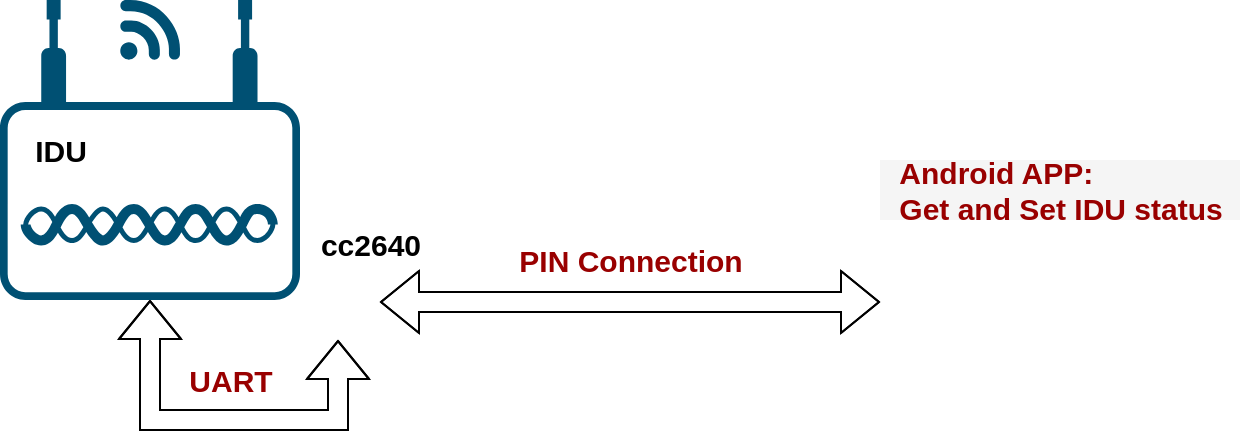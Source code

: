 <mxfile version="14.0.4" type="github">
  <diagram id="T26eJrPITHoP8e0tM_Jg" name="Page-1">
    <mxGraphModel dx="1102" dy="582" grid="1" gridSize="10" guides="1" tooltips="1" connect="1" arrows="1" fold="1" page="1" pageScale="1" pageWidth="850" pageHeight="1100" math="0" shadow="0">
      <root>
        <mxCell id="0" />
        <mxCell id="1" parent="0" />
        <mxCell id="3X0VyATacqPAaUVpvBAy-6" style="edgeStyle=orthogonalEdgeStyle;shape=flexArrow;rounded=0;orthogonalLoop=1;jettySize=auto;html=1;entryX=0.5;entryY=1;entryDx=0;entryDy=0;startArrow=block;" edge="1" parent="1" source="3X0VyATacqPAaUVpvBAy-2" target="3X0VyATacqPAaUVpvBAy-3">
          <mxGeometry relative="1" as="geometry">
            <mxPoint x="270" y="500" as="targetPoint" />
            <Array as="points">
              <mxPoint x="205" y="390" />
              <mxPoint x="299" y="390" />
            </Array>
          </mxGeometry>
        </mxCell>
        <mxCell id="3X0VyATacqPAaUVpvBAy-2" value="" style="points=[[0.03,0.36,0],[0.18,0,0],[0.5,0.34,0],[0.82,0,0],[0.97,0.36,0],[1,0.67,0],[0.975,0.975,0],[0.5,1,0],[0.025,0.975,0],[0,0.67,0]];verticalLabelPosition=bottom;html=1;verticalAlign=top;aspect=fixed;align=center;pointerEvents=1;shape=mxgraph.cisco19.wireless_access_point;fillColor=#005073;strokeColor=none;" vertex="1" parent="1">
          <mxGeometry x="130" y="180" width="150" height="150" as="geometry" />
        </mxCell>
        <mxCell id="3X0VyATacqPAaUVpvBAy-3" value="" style="shape=image;html=1;verticalAlign=top;verticalLabelPosition=bottom;labelBackgroundColor=#ffffff;imageAspect=0;aspect=fixed;image=https://cdn2.iconfinder.com/data/icons/orbiconspack/PNG/Bluetooth.png" vertex="1" parent="1">
          <mxGeometry x="280" y="312" width="38" height="38" as="geometry" />
        </mxCell>
        <mxCell id="3X0VyATacqPAaUVpvBAy-4" value="" style="points=[[0.005,0.09,0],[0.08,0,0],[0.76,0.25,0],[1,0.92,0],[0.91,0.995,0],[0.57,0.995,0],[0.045,0.955,0],[0.005,0.43,0]];verticalLabelPosition=bottom;html=1;verticalAlign=top;aspect=fixed;align=center;pointerEvents=1;shape=mxgraph.cisco19.3g_4g_indicator;fillColor=#005073;strokeColor=none;" vertex="1" parent="1">
          <mxGeometry x="190" y="180" width="30" height="30" as="geometry" />
        </mxCell>
        <mxCell id="3X0VyATacqPAaUVpvBAy-5" value="&lt;b&gt;&lt;font style=&quot;font-size: 15px&quot;&gt;cc2640&lt;/font&gt;&lt;/b&gt;" style="text;html=1;resizable=0;autosize=1;align=center;verticalAlign=middle;points=[];fillColor=none;strokeColor=none;rounded=0;" vertex="1" parent="1">
          <mxGeometry x="280" y="292" width="70" height="20" as="geometry" />
        </mxCell>
        <mxCell id="3X0VyATacqPAaUVpvBAy-7" value="&lt;b&gt;&lt;font style=&quot;font-size: 15px&quot; color=&quot;#990000&quot;&gt;UART&lt;/font&gt;&lt;/b&gt;" style="text;html=1;resizable=0;autosize=1;align=center;verticalAlign=middle;points=[];fillColor=none;strokeColor=none;rounded=0;" vertex="1" parent="1">
          <mxGeometry x="215" y="360" width="60" height="20" as="geometry" />
        </mxCell>
        <mxCell id="3X0VyATacqPAaUVpvBAy-8" value="" style="shape=image;html=1;verticalAlign=top;verticalLabelPosition=bottom;labelBackgroundColor=#ffffff;imageAspect=0;aspect=fixed;image=https://cdn4.iconfinder.com/data/icons/iPhone_4G-png/128/iphone%204G.png" vertex="1" parent="1">
          <mxGeometry x="570" y="290" width="70" height="70" as="geometry" />
        </mxCell>
        <mxCell id="3X0VyATacqPAaUVpvBAy-9" style="edgeStyle=orthogonalEdgeStyle;shape=flexArrow;rounded=0;orthogonalLoop=1;jettySize=auto;html=1;startArrow=block;" edge="1" parent="1">
          <mxGeometry relative="1" as="geometry">
            <mxPoint x="570" y="331" as="targetPoint" />
            <mxPoint x="320" y="331" as="sourcePoint" />
            <Array as="points">
              <mxPoint x="470" y="331" />
              <mxPoint x="470" y="331" />
            </Array>
          </mxGeometry>
        </mxCell>
        <mxCell id="3X0VyATacqPAaUVpvBAy-10" value="&lt;b&gt;&lt;font style=&quot;font-size: 15px&quot; color=&quot;#990000&quot;&gt;PIN Connection&lt;/font&gt;&lt;/b&gt;" style="text;html=1;resizable=0;autosize=1;align=center;verticalAlign=middle;points=[];fillColor=none;strokeColor=none;rounded=0;" vertex="1" parent="1">
          <mxGeometry x="380" y="300" width="130" height="20" as="geometry" />
        </mxCell>
        <mxCell id="3X0VyATacqPAaUVpvBAy-11" value="&lt;span style=&quot;font-size: 15px&quot;&gt;&lt;b&gt;IDU&lt;/b&gt;&lt;/span&gt;" style="text;html=1;resizable=0;autosize=1;align=center;verticalAlign=middle;points=[];fillColor=none;strokeColor=none;rounded=0;" vertex="1" parent="1">
          <mxGeometry x="140" y="245" width="40" height="20" as="geometry" />
        </mxCell>
        <mxCell id="3X0VyATacqPAaUVpvBAy-15" value="&lt;div style=&quot;text-align: left ; font-size: 15px&quot;&gt;&lt;span style=&quot;color: rgb(153 , 0 , 0)&quot;&gt;&lt;font style=&quot;font-size: 15px&quot;&gt;&lt;b&gt;Android APP:&lt;/b&gt;&lt;/font&gt;&lt;/span&gt;&lt;/div&gt;&lt;font color=&quot;#990000&quot; style=&quot;font-size: 15px&quot;&gt;&lt;div style=&quot;text-align: left&quot;&gt;&lt;span&gt;&lt;b&gt;Get and Set IDU status&lt;/b&gt;&lt;/span&gt;&lt;/div&gt;&lt;/font&gt;" style="text;html=1;resizable=0;autosize=1;align=center;verticalAlign=middle;points=[];fillColor=#f5f5f5;rounded=0;fontColor=#333333;" vertex="1" parent="1">
          <mxGeometry x="570" y="260" width="180" height="30" as="geometry" />
        </mxCell>
      </root>
    </mxGraphModel>
  </diagram>
</mxfile>
